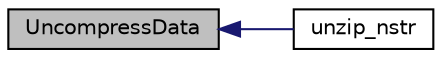 digraph G
{
  edge [fontname="Helvetica",fontsize="10",labelfontname="Helvetica",labelfontsize="10"];
  node [fontname="Helvetica",fontsize="10",shape=record];
  rankdir=LR;
  Node1 [label="UncompressData",height=0.2,width=0.4,color="black", fillcolor="grey75", style="filled" fontcolor="black"];
  Node1 -> Node2 [dir=back,color="midnightblue",fontsize="10",style="solid",fontname="Helvetica"];
  Node2 [label="unzip_nstr",height=0.2,width=0.4,color="black", fillcolor="white", style="filled",URL="$n__zlib_8c.html#ab434f8d8cbd741ecffd35be2125b66fe"];
}
